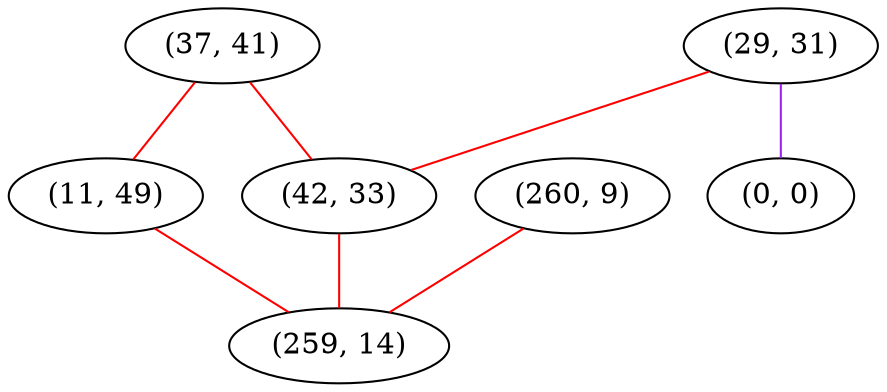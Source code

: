 graph "" {
"(37, 41)";
"(11, 49)";
"(260, 9)";
"(29, 31)";
"(0, 0)";
"(42, 33)";
"(259, 14)";
"(37, 41)" -- "(11, 49)"  [color=red, key=0, weight=1];
"(37, 41)" -- "(42, 33)"  [color=red, key=0, weight=1];
"(11, 49)" -- "(259, 14)"  [color=red, key=0, weight=1];
"(260, 9)" -- "(259, 14)"  [color=red, key=0, weight=1];
"(29, 31)" -- "(0, 0)"  [color=purple, key=0, weight=4];
"(29, 31)" -- "(42, 33)"  [color=red, key=0, weight=1];
"(42, 33)" -- "(259, 14)"  [color=red, key=0, weight=1];
}
